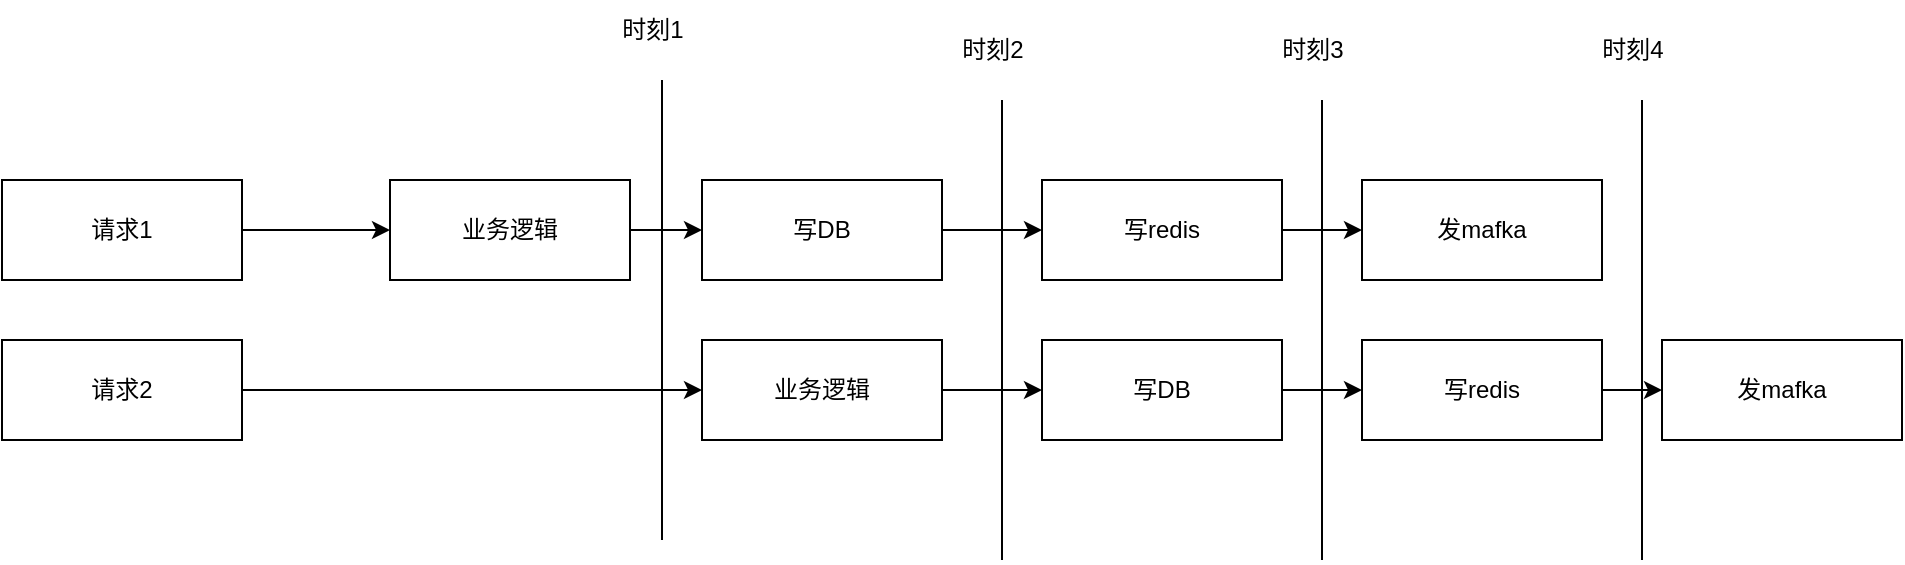 <mxfile version="24.2.3" type="github">
  <diagram name="第 1 页" id="Q7Gvt4QFnIn6zukc3v90">
    <mxGraphModel dx="2074" dy="1146" grid="1" gridSize="10" guides="1" tooltips="1" connect="1" arrows="1" fold="1" page="1" pageScale="1" pageWidth="827" pageHeight="1169" math="0" shadow="0">
      <root>
        <mxCell id="0" />
        <mxCell id="1" parent="0" />
        <mxCell id="1_HsqvHYftU-eJkgPilV-21" style="edgeStyle=orthogonalEdgeStyle;rounded=0;orthogonalLoop=1;jettySize=auto;html=1;exitX=1;exitY=0.5;exitDx=0;exitDy=0;entryX=0;entryY=0.5;entryDx=0;entryDy=0;" edge="1" parent="1" source="1_HsqvHYftU-eJkgPilV-1" target="1_HsqvHYftU-eJkgPilV-3">
          <mxGeometry relative="1" as="geometry" />
        </mxCell>
        <mxCell id="1_HsqvHYftU-eJkgPilV-1" value="请求1" style="rounded=0;whiteSpace=wrap;html=1;" vertex="1" parent="1">
          <mxGeometry x="100" y="320" width="120" height="50" as="geometry" />
        </mxCell>
        <mxCell id="1_HsqvHYftU-eJkgPilV-25" style="edgeStyle=orthogonalEdgeStyle;rounded=0;orthogonalLoop=1;jettySize=auto;html=1;exitX=1;exitY=0.5;exitDx=0;exitDy=0;" edge="1" parent="1" source="1_HsqvHYftU-eJkgPilV-2" target="1_HsqvHYftU-eJkgPilV-4">
          <mxGeometry relative="1" as="geometry" />
        </mxCell>
        <mxCell id="1_HsqvHYftU-eJkgPilV-2" value="请求2" style="rounded=0;whiteSpace=wrap;html=1;" vertex="1" parent="1">
          <mxGeometry x="100" y="400" width="120" height="50" as="geometry" />
        </mxCell>
        <mxCell id="1_HsqvHYftU-eJkgPilV-22" style="edgeStyle=orthogonalEdgeStyle;rounded=0;orthogonalLoop=1;jettySize=auto;html=1;exitX=1;exitY=0.5;exitDx=0;exitDy=0;entryX=0;entryY=0.5;entryDx=0;entryDy=0;" edge="1" parent="1" source="1_HsqvHYftU-eJkgPilV-3" target="1_HsqvHYftU-eJkgPilV-5">
          <mxGeometry relative="1" as="geometry" />
        </mxCell>
        <mxCell id="1_HsqvHYftU-eJkgPilV-3" value="业务逻辑" style="rounded=0;whiteSpace=wrap;html=1;" vertex="1" parent="1">
          <mxGeometry x="294" y="320" width="120" height="50" as="geometry" />
        </mxCell>
        <mxCell id="1_HsqvHYftU-eJkgPilV-26" style="edgeStyle=orthogonalEdgeStyle;rounded=0;orthogonalLoop=1;jettySize=auto;html=1;exitX=1;exitY=0.5;exitDx=0;exitDy=0;entryX=0;entryY=0.5;entryDx=0;entryDy=0;" edge="1" parent="1" source="1_HsqvHYftU-eJkgPilV-4" target="1_HsqvHYftU-eJkgPilV-6">
          <mxGeometry relative="1" as="geometry" />
        </mxCell>
        <mxCell id="1_HsqvHYftU-eJkgPilV-4" value="业务逻辑" style="rounded=0;whiteSpace=wrap;html=1;" vertex="1" parent="1">
          <mxGeometry x="450" y="400" width="120" height="50" as="geometry" />
        </mxCell>
        <mxCell id="1_HsqvHYftU-eJkgPilV-23" style="edgeStyle=orthogonalEdgeStyle;rounded=0;orthogonalLoop=1;jettySize=auto;html=1;exitX=1;exitY=0.5;exitDx=0;exitDy=0;entryX=0;entryY=0.5;entryDx=0;entryDy=0;" edge="1" parent="1" source="1_HsqvHYftU-eJkgPilV-5" target="1_HsqvHYftU-eJkgPilV-7">
          <mxGeometry relative="1" as="geometry" />
        </mxCell>
        <mxCell id="1_HsqvHYftU-eJkgPilV-5" value="写DB" style="rounded=0;whiteSpace=wrap;html=1;" vertex="1" parent="1">
          <mxGeometry x="450" y="320" width="120" height="50" as="geometry" />
        </mxCell>
        <mxCell id="1_HsqvHYftU-eJkgPilV-27" style="edgeStyle=orthogonalEdgeStyle;rounded=0;orthogonalLoop=1;jettySize=auto;html=1;exitX=1;exitY=0.5;exitDx=0;exitDy=0;entryX=0;entryY=0.5;entryDx=0;entryDy=0;" edge="1" parent="1" source="1_HsqvHYftU-eJkgPilV-6" target="1_HsqvHYftU-eJkgPilV-8">
          <mxGeometry relative="1" as="geometry" />
        </mxCell>
        <mxCell id="1_HsqvHYftU-eJkgPilV-6" value="写DB" style="rounded=0;whiteSpace=wrap;html=1;" vertex="1" parent="1">
          <mxGeometry x="620" y="400" width="120" height="50" as="geometry" />
        </mxCell>
        <mxCell id="1_HsqvHYftU-eJkgPilV-24" style="edgeStyle=orthogonalEdgeStyle;rounded=0;orthogonalLoop=1;jettySize=auto;html=1;exitX=1;exitY=0.5;exitDx=0;exitDy=0;entryX=0;entryY=0.5;entryDx=0;entryDy=0;" edge="1" parent="1" source="1_HsqvHYftU-eJkgPilV-7" target="1_HsqvHYftU-eJkgPilV-9">
          <mxGeometry relative="1" as="geometry" />
        </mxCell>
        <mxCell id="1_HsqvHYftU-eJkgPilV-7" value="写redis" style="rounded=0;whiteSpace=wrap;html=1;" vertex="1" parent="1">
          <mxGeometry x="620" y="320" width="120" height="50" as="geometry" />
        </mxCell>
        <mxCell id="1_HsqvHYftU-eJkgPilV-28" style="edgeStyle=orthogonalEdgeStyle;rounded=0;orthogonalLoop=1;jettySize=auto;html=1;exitX=1;exitY=0.5;exitDx=0;exitDy=0;entryX=0;entryY=0.5;entryDx=0;entryDy=0;" edge="1" parent="1" source="1_HsqvHYftU-eJkgPilV-8" target="1_HsqvHYftU-eJkgPilV-10">
          <mxGeometry relative="1" as="geometry" />
        </mxCell>
        <mxCell id="1_HsqvHYftU-eJkgPilV-8" value="写redis" style="rounded=0;whiteSpace=wrap;html=1;" vertex="1" parent="1">
          <mxGeometry x="780" y="400" width="120" height="50" as="geometry" />
        </mxCell>
        <mxCell id="1_HsqvHYftU-eJkgPilV-9" value="发mafka" style="rounded=0;whiteSpace=wrap;html=1;" vertex="1" parent="1">
          <mxGeometry x="780" y="320" width="120" height="50" as="geometry" />
        </mxCell>
        <mxCell id="1_HsqvHYftU-eJkgPilV-10" value="发mafka" style="rounded=0;whiteSpace=wrap;html=1;" vertex="1" parent="1">
          <mxGeometry x="930" y="400" width="120" height="50" as="geometry" />
        </mxCell>
        <mxCell id="1_HsqvHYftU-eJkgPilV-11" value="" style="endArrow=none;html=1;rounded=0;" edge="1" parent="1">
          <mxGeometry width="50" height="50" relative="1" as="geometry">
            <mxPoint x="430" y="500" as="sourcePoint" />
            <mxPoint x="430" y="270" as="targetPoint" />
          </mxGeometry>
        </mxCell>
        <mxCell id="1_HsqvHYftU-eJkgPilV-12" value="时刻1" style="text;html=1;align=center;verticalAlign=middle;resizable=0;points=[];autosize=1;strokeColor=none;fillColor=none;" vertex="1" parent="1">
          <mxGeometry x="400" y="230" width="50" height="30" as="geometry" />
        </mxCell>
        <mxCell id="1_HsqvHYftU-eJkgPilV-13" value="" style="endArrow=none;html=1;rounded=0;" edge="1" parent="1">
          <mxGeometry width="50" height="50" relative="1" as="geometry">
            <mxPoint x="600" y="510" as="sourcePoint" />
            <mxPoint x="600" y="280" as="targetPoint" />
          </mxGeometry>
        </mxCell>
        <mxCell id="1_HsqvHYftU-eJkgPilV-14" value="时刻2&lt;span style=&quot;color: rgba(0, 0, 0, 0); font-family: monospace; font-size: 0px; text-align: start;&quot;&gt;%3CmxGraphModel%3E%3Croot%3E%3CmxCell%20id%3D%220%22%2F%3E%3CmxCell%20id%3D%221%22%20parent%3D%220%22%2F%3E%3CmxCell%20id%3D%222%22%20value%3D%22%22%20style%3D%22endArrow%3Dnone%3Bhtml%3D1%3Brounded%3D0%3B%22%20edge%3D%221%22%20parent%3D%221%22%3E%3CmxGeometry%20width%3D%2250%22%20height%3D%2250%22%20relative%3D%221%22%20as%3D%22geometry%22%3E%3CmxPoint%20x%3D%22430%22%20y%3D%22500%22%20as%3D%22sourcePoint%22%2F%3E%3CmxPoint%20x%3D%22430%22%20y%3D%22270%22%20as%3D%22targetPoint%22%2F%3E%3C%2FmxGeometry%3E%3C%2FmxCell%3E%3CmxCell%20id%3D%223%22%20value%3D%22%E6%97%B6%E5%88%BB1%22%20style%3D%22text%3Bhtml%3D1%3Balign%3Dcenter%3BverticalAlign%3Dmiddle%3Bresizable%3D0%3Bpoints%3D%5B%5D%3Bautosize%3D1%3BstrokeColor%3Dnone%3BfillColor%3Dnone%3B%22%20vertex%3D%221%22%20parent%3D%221%22%3E%3CmxGeometry%20x%3D%22400%22%20y%3D%22230%22%20width%3D%2250%22%20height%3D%2230%22%20as%3D%22geometry%22%2F%3E%3C%2FmxCell%3E%3C%2Froot%3E%3C%2FmxGraphModel%3E&lt;/span&gt;" style="text;html=1;align=center;verticalAlign=middle;resizable=0;points=[];autosize=1;strokeColor=none;fillColor=none;" vertex="1" parent="1">
          <mxGeometry x="570" y="240" width="50" height="30" as="geometry" />
        </mxCell>
        <mxCell id="1_HsqvHYftU-eJkgPilV-15" value="" style="endArrow=none;html=1;rounded=0;" edge="1" parent="1">
          <mxGeometry width="50" height="50" relative="1" as="geometry">
            <mxPoint x="760" y="510" as="sourcePoint" />
            <mxPoint x="760" y="280" as="targetPoint" />
          </mxGeometry>
        </mxCell>
        <mxCell id="1_HsqvHYftU-eJkgPilV-16" value="时刻3" style="text;html=1;align=center;verticalAlign=middle;resizable=0;points=[];autosize=1;strokeColor=none;fillColor=none;" vertex="1" parent="1">
          <mxGeometry x="730" y="240" width="50" height="30" as="geometry" />
        </mxCell>
        <mxCell id="1_HsqvHYftU-eJkgPilV-17" value="" style="endArrow=none;html=1;rounded=0;" edge="1" parent="1">
          <mxGeometry width="50" height="50" relative="1" as="geometry">
            <mxPoint x="920" y="510" as="sourcePoint" />
            <mxPoint x="920" y="280" as="targetPoint" />
          </mxGeometry>
        </mxCell>
        <mxCell id="1_HsqvHYftU-eJkgPilV-18" value="时刻4" style="text;html=1;align=center;verticalAlign=middle;resizable=0;points=[];autosize=1;strokeColor=none;fillColor=none;" vertex="1" parent="1">
          <mxGeometry x="890" y="240" width="50" height="30" as="geometry" />
        </mxCell>
      </root>
    </mxGraphModel>
  </diagram>
</mxfile>
